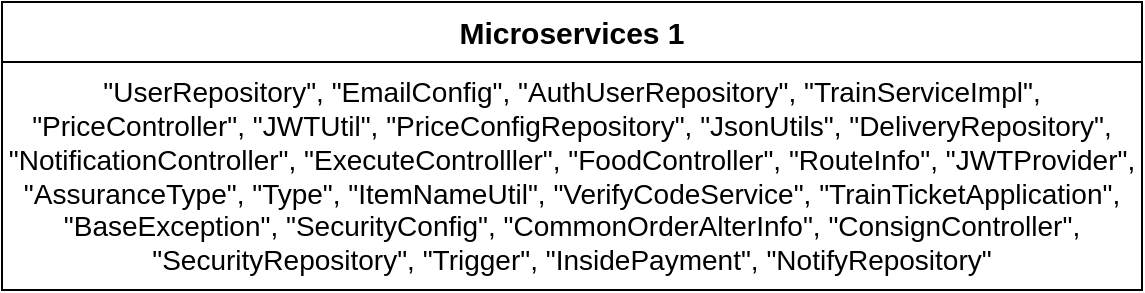 <mxfile version="22.0.4" type="github">
  <diagram name="Page-1" id="8cyfHYo5EnxY-vR_mNII">
    <mxGraphModel dx="1434" dy="750" grid="1" gridSize="10" guides="1" tooltips="1" connect="1" arrows="1" fold="1" page="1" pageScale="1" pageWidth="850" pageHeight="1100" math="0" shadow="0">
      <root>
        <mxCell id="0" />
        <mxCell id="1" parent="0" />
        <mxCell id="9dqe9yT7aLzKKw0CayPs-7" value="" style="shape=table;startSize=0;container=1;collapsible=0;childLayout=tableLayout;" vertex="1" parent="1">
          <mxGeometry x="200" y="140" width="570" height="144" as="geometry" />
        </mxCell>
        <mxCell id="9dqe9yT7aLzKKw0CayPs-8" value="" style="shape=tableRow;horizontal=0;startSize=0;swimlaneHead=0;swimlaneBody=0;strokeColor=inherit;top=0;left=0;bottom=0;right=0;collapsible=0;dropTarget=0;fillColor=none;points=[[0,0.5],[1,0.5]];portConstraint=eastwest;" vertex="1" parent="9dqe9yT7aLzKKw0CayPs-7">
          <mxGeometry width="570" height="30" as="geometry" />
        </mxCell>
        <mxCell id="9dqe9yT7aLzKKw0CayPs-9" value="&lt;font size=&quot;1&quot; style=&quot;&quot;&gt;&lt;b style=&quot;font-size: 15px;&quot;&gt;Microservices 1&lt;/b&gt;&lt;/font&gt;" style="shape=partialRectangle;html=1;whiteSpace=wrap;connectable=0;strokeColor=inherit;overflow=hidden;fillColor=none;top=0;left=0;bottom=0;right=0;pointerEvents=1;" vertex="1" parent="9dqe9yT7aLzKKw0CayPs-8">
          <mxGeometry width="570" height="30" as="geometry">
            <mxRectangle width="570" height="30" as="alternateBounds" />
          </mxGeometry>
        </mxCell>
        <mxCell id="9dqe9yT7aLzKKw0CayPs-10" value="" style="shape=tableRow;horizontal=0;startSize=0;swimlaneHead=0;swimlaneBody=0;strokeColor=inherit;top=0;left=0;bottom=0;right=0;collapsible=0;dropTarget=0;fillColor=none;points=[[0,0.5],[1,0.5]];portConstraint=eastwest;" vertex="1" parent="9dqe9yT7aLzKKw0CayPs-7">
          <mxGeometry y="30" width="570" height="114" as="geometry" />
        </mxCell>
        <mxCell id="9dqe9yT7aLzKKw0CayPs-11" value="&lt;div style=&quot;&quot;&gt;&lt;span style=&quot;background-color: initial;&quot;&gt;&lt;font style=&quot;font-size: 14px;&quot;&gt;&quot;UserRepository&quot;, &quot;EmailConfig&quot;, &quot;AuthUserRepository&quot;, &quot;TrainServiceImpl&quot;, &quot;PriceController&quot;, &quot;JWTUtil&quot;, &quot;PriceConfigRepository&quot;, &quot;JsonUtils&quot;, &quot;DeliveryRepository&quot;, &quot;NotificationController&quot;, &quot;ExecuteControlller&quot;, &quot;FoodController&quot;, &quot;RouteInfo&quot;, &quot;JWTProvider&quot;, &quot;AssuranceType&quot;, &quot;Type&quot;, &quot;ItemNameUtil&quot;, &quot;VerifyCodeService&quot;, &quot;TrainTicketApplication&quot;, &quot;BaseException&quot;, &quot;SecurityConfig&quot;, &quot;CommonOrderAlterInfo&quot;, &quot;ConsignController&quot;, &quot;SecurityRepository&quot;, &quot;Trigger&quot;, &quot;InsidePayment&quot;, &quot;NotifyRepository&quot;&lt;/font&gt;&lt;/span&gt;&lt;/div&gt;" style="shape=partialRectangle;html=1;whiteSpace=wrap;connectable=0;strokeColor=inherit;overflow=hidden;fillColor=none;top=0;left=0;bottom=0;right=0;pointerEvents=1;align=center;" vertex="1" parent="9dqe9yT7aLzKKw0CayPs-10">
          <mxGeometry width="570" height="114" as="geometry">
            <mxRectangle width="570" height="114" as="alternateBounds" />
          </mxGeometry>
        </mxCell>
      </root>
    </mxGraphModel>
  </diagram>
</mxfile>

